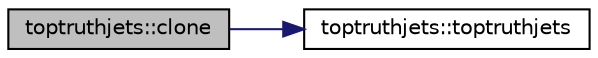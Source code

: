 digraph "toptruthjets::clone"
{
 // INTERACTIVE_SVG=YES
 // LATEX_PDF_SIZE
  edge [fontname="Helvetica",fontsize="10",labelfontname="Helvetica",labelfontsize="10"];
  node [fontname="Helvetica",fontsize="10",shape=record];
  rankdir="LR";
  Node1 [label="toptruthjets::clone",height=0.2,width=0.4,color="black", fillcolor="grey75", style="filled", fontcolor="black",tooltip=" "];
  Node1 -> Node2 [color="midnightblue",fontsize="10",style="solid",fontname="Helvetica"];
  Node2 [label="toptruthjets::toptruthjets",height=0.2,width=0.4,color="black", fillcolor="white", style="filled",URL="$classtoptruthjets.html#a78dea88f4910189c8a9b51a80640d2a7",tooltip=" "];
}
